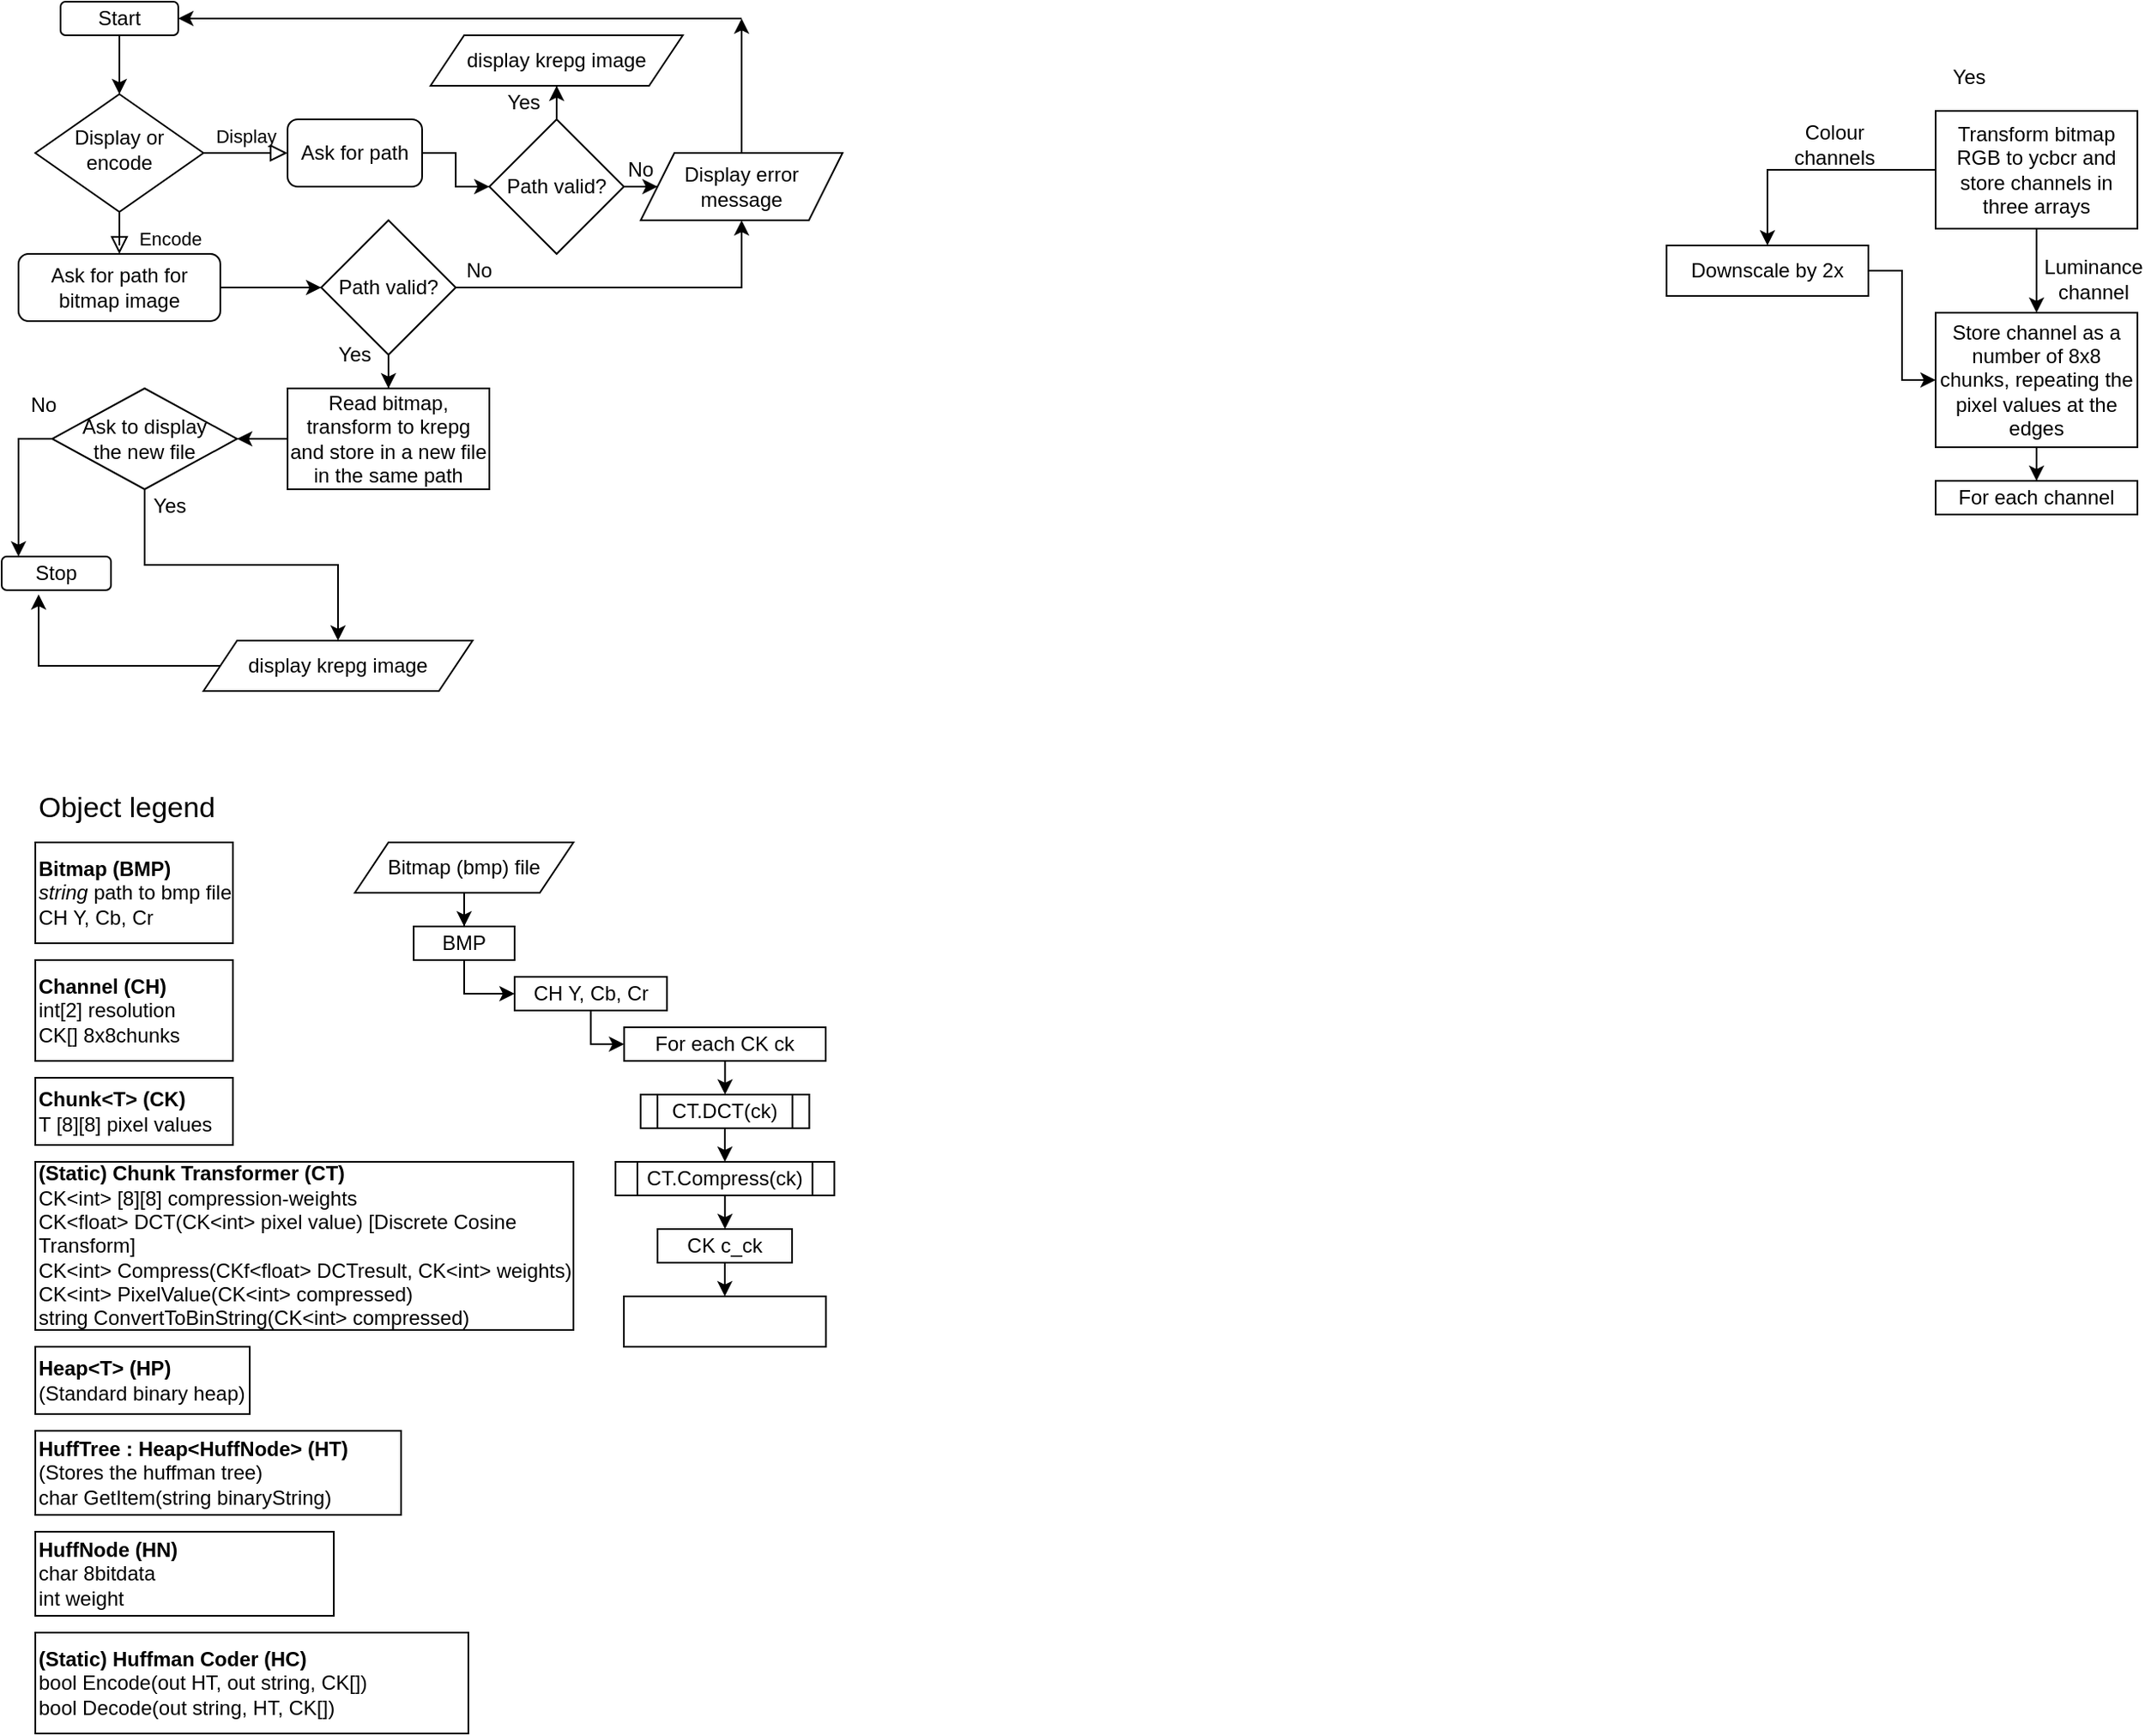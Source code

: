 <mxfile version="13.10.1" type="github">
  <diagram id="C5RBs43oDa-KdzZeNtuy" name="Page-1">
    <mxGraphModel dx="599" dy="339" grid="1" gridSize="10" guides="1" tooltips="1" connect="1" arrows="1" fold="1" page="1" pageScale="1" pageWidth="827" pageHeight="1169" math="0" shadow="0">
      <root>
        <mxCell id="WIyWlLk6GJQsqaUBKTNV-0" />
        <mxCell id="WIyWlLk6GJQsqaUBKTNV-1" parent="WIyWlLk6GJQsqaUBKTNV-0" />
        <mxCell id="HSl5Rxi-4seKUBoj1wkB-3" style="edgeStyle=orthogonalEdgeStyle;rounded=0;orthogonalLoop=1;jettySize=auto;html=1;exitX=0.5;exitY=1;exitDx=0;exitDy=0;entryX=0.5;entryY=0;entryDx=0;entryDy=0;" edge="1" parent="WIyWlLk6GJQsqaUBKTNV-1" source="WIyWlLk6GJQsqaUBKTNV-3" target="WIyWlLk6GJQsqaUBKTNV-6">
          <mxGeometry relative="1" as="geometry" />
        </mxCell>
        <mxCell id="WIyWlLk6GJQsqaUBKTNV-3" value="Start" style="rounded=1;whiteSpace=wrap;html=1;fontSize=12;glass=0;strokeWidth=1;shadow=0;" parent="WIyWlLk6GJQsqaUBKTNV-1" vertex="1">
          <mxGeometry x="45" y="30" width="70" height="20" as="geometry" />
        </mxCell>
        <mxCell id="WIyWlLk6GJQsqaUBKTNV-4" value="Encode" style="rounded=0;html=1;jettySize=auto;orthogonalLoop=1;fontSize=11;endArrow=block;endFill=0;endSize=8;strokeWidth=1;shadow=0;labelBackgroundColor=none;edgeStyle=orthogonalEdgeStyle;entryX=0.5;entryY=0;entryDx=0;entryDy=0;" parent="WIyWlLk6GJQsqaUBKTNV-1" source="WIyWlLk6GJQsqaUBKTNV-6" target="HSl5Rxi-4seKUBoj1wkB-18" edge="1">
          <mxGeometry x="0.667" y="30" relative="1" as="geometry">
            <mxPoint as="offset" />
            <mxPoint x="80" y="250" as="targetPoint" />
          </mxGeometry>
        </mxCell>
        <mxCell id="WIyWlLk6GJQsqaUBKTNV-5" value="Display" style="edgeStyle=orthogonalEdgeStyle;rounded=0;html=1;jettySize=auto;orthogonalLoop=1;fontSize=11;endArrow=block;endFill=0;endSize=8;strokeWidth=1;shadow=0;labelBackgroundColor=none;" parent="WIyWlLk6GJQsqaUBKTNV-1" source="WIyWlLk6GJQsqaUBKTNV-6" target="WIyWlLk6GJQsqaUBKTNV-7" edge="1">
          <mxGeometry y="10" relative="1" as="geometry">
            <mxPoint as="offset" />
          </mxGeometry>
        </mxCell>
        <mxCell id="WIyWlLk6GJQsqaUBKTNV-6" value="Display or encode" style="rhombus;whiteSpace=wrap;html=1;shadow=0;fontFamily=Helvetica;fontSize=12;align=center;strokeWidth=1;spacing=6;spacingTop=-4;" parent="WIyWlLk6GJQsqaUBKTNV-1" vertex="1">
          <mxGeometry x="30" y="85" width="100" height="70" as="geometry" />
        </mxCell>
        <mxCell id="HSl5Rxi-4seKUBoj1wkB-5" style="edgeStyle=orthogonalEdgeStyle;rounded=0;orthogonalLoop=1;jettySize=auto;html=1;exitX=1;exitY=0.5;exitDx=0;exitDy=0;entryX=0;entryY=0.5;entryDx=0;entryDy=0;" edge="1" parent="WIyWlLk6GJQsqaUBKTNV-1" source="WIyWlLk6GJQsqaUBKTNV-7" target="HSl5Rxi-4seKUBoj1wkB-4">
          <mxGeometry relative="1" as="geometry" />
        </mxCell>
        <mxCell id="WIyWlLk6GJQsqaUBKTNV-7" value="Ask for path" style="rounded=1;whiteSpace=wrap;html=1;fontSize=12;glass=0;strokeWidth=1;shadow=0;" parent="WIyWlLk6GJQsqaUBKTNV-1" vertex="1">
          <mxGeometry x="180" y="100" width="80" height="40" as="geometry" />
        </mxCell>
        <mxCell id="HSl5Rxi-4seKUBoj1wkB-10" value="" style="edgeStyle=orthogonalEdgeStyle;rounded=0;orthogonalLoop=1;jettySize=auto;html=1;" edge="1" parent="WIyWlLk6GJQsqaUBKTNV-1" source="HSl5Rxi-4seKUBoj1wkB-4" target="HSl5Rxi-4seKUBoj1wkB-9">
          <mxGeometry relative="1" as="geometry" />
        </mxCell>
        <mxCell id="HSl5Rxi-4seKUBoj1wkB-15" value="" style="edgeStyle=orthogonalEdgeStyle;rounded=0;orthogonalLoop=1;jettySize=auto;html=1;" edge="1" parent="WIyWlLk6GJQsqaUBKTNV-1" source="HSl5Rxi-4seKUBoj1wkB-4" target="HSl5Rxi-4seKUBoj1wkB-14">
          <mxGeometry relative="1" as="geometry" />
        </mxCell>
        <mxCell id="HSl5Rxi-4seKUBoj1wkB-4" value="Path valid?" style="rhombus;whiteSpace=wrap;html=1;" vertex="1" parent="WIyWlLk6GJQsqaUBKTNV-1">
          <mxGeometry x="300" y="100" width="80" height="80" as="geometry" />
        </mxCell>
        <mxCell id="HSl5Rxi-4seKUBoj1wkB-9" value="display krepg image&lt;br&gt;" style="shape=parallelogram;perimeter=parallelogramPerimeter;whiteSpace=wrap;html=1;fixedSize=1;" vertex="1" parent="WIyWlLk6GJQsqaUBKTNV-1">
          <mxGeometry x="265" y="50" width="150" height="30" as="geometry" />
        </mxCell>
        <mxCell id="HSl5Rxi-4seKUBoj1wkB-13" value="Yes&lt;br&gt;" style="text;html=1;align=center;verticalAlign=middle;resizable=0;points=[];autosize=1;" vertex="1" parent="WIyWlLk6GJQsqaUBKTNV-1">
          <mxGeometry x="300" y="80" width="40" height="20" as="geometry" />
        </mxCell>
        <mxCell id="HSl5Rxi-4seKUBoj1wkB-16" style="edgeStyle=orthogonalEdgeStyle;rounded=0;orthogonalLoop=1;jettySize=auto;html=1;" edge="1" parent="WIyWlLk6GJQsqaUBKTNV-1" source="HSl5Rxi-4seKUBoj1wkB-14">
          <mxGeometry relative="1" as="geometry">
            <mxPoint x="450" y="40" as="targetPoint" />
          </mxGeometry>
        </mxCell>
        <mxCell id="HSl5Rxi-4seKUBoj1wkB-14" value="Display error message" style="shape=parallelogram;perimeter=parallelogramPerimeter;whiteSpace=wrap;html=1;fixedSize=1;" vertex="1" parent="WIyWlLk6GJQsqaUBKTNV-1">
          <mxGeometry x="390" y="120" width="120" height="40" as="geometry" />
        </mxCell>
        <mxCell id="HSl5Rxi-4seKUBoj1wkB-17" value="" style="endArrow=classic;html=1;entryX=1;entryY=0.5;entryDx=0;entryDy=0;" edge="1" parent="WIyWlLk6GJQsqaUBKTNV-1" target="WIyWlLk6GJQsqaUBKTNV-3">
          <mxGeometry width="50" height="50" relative="1" as="geometry">
            <mxPoint x="450" y="40" as="sourcePoint" />
            <mxPoint x="430" y="110" as="targetPoint" />
          </mxGeometry>
        </mxCell>
        <mxCell id="HSl5Rxi-4seKUBoj1wkB-19" style="edgeStyle=orthogonalEdgeStyle;rounded=0;orthogonalLoop=1;jettySize=auto;html=1;entryX=0;entryY=0.5;entryDx=0;entryDy=0;" edge="1" parent="WIyWlLk6GJQsqaUBKTNV-1" source="HSl5Rxi-4seKUBoj1wkB-18" target="HSl5Rxi-4seKUBoj1wkB-20">
          <mxGeometry relative="1" as="geometry">
            <mxPoint x="180" y="280" as="targetPoint" />
          </mxGeometry>
        </mxCell>
        <mxCell id="HSl5Rxi-4seKUBoj1wkB-18" value="Ask for path for bitmap image" style="rounded=1;whiteSpace=wrap;html=1;" vertex="1" parent="WIyWlLk6GJQsqaUBKTNV-1">
          <mxGeometry x="20" y="180" width="120" height="40" as="geometry" />
        </mxCell>
        <mxCell id="HSl5Rxi-4seKUBoj1wkB-21" style="edgeStyle=orthogonalEdgeStyle;rounded=0;orthogonalLoop=1;jettySize=auto;html=1;entryX=0.5;entryY=1;entryDx=0;entryDy=0;" edge="1" parent="WIyWlLk6GJQsqaUBKTNV-1" source="HSl5Rxi-4seKUBoj1wkB-20" target="HSl5Rxi-4seKUBoj1wkB-14">
          <mxGeometry relative="1" as="geometry" />
        </mxCell>
        <mxCell id="HSl5Rxi-4seKUBoj1wkB-41" value="" style="edgeStyle=orthogonalEdgeStyle;rounded=0;orthogonalLoop=1;jettySize=auto;html=1;" edge="1" parent="WIyWlLk6GJQsqaUBKTNV-1" source="HSl5Rxi-4seKUBoj1wkB-20" target="HSl5Rxi-4seKUBoj1wkB-40">
          <mxGeometry relative="1" as="geometry" />
        </mxCell>
        <mxCell id="HSl5Rxi-4seKUBoj1wkB-20" value="Path valid?" style="rhombus;whiteSpace=wrap;html=1;" vertex="1" parent="WIyWlLk6GJQsqaUBKTNV-1">
          <mxGeometry x="200" y="160" width="80" height="80" as="geometry" />
        </mxCell>
        <mxCell id="HSl5Rxi-4seKUBoj1wkB-22" value="No" style="text;html=1;strokeColor=none;fillColor=none;align=center;verticalAlign=middle;whiteSpace=wrap;rounded=0;" vertex="1" parent="WIyWlLk6GJQsqaUBKTNV-1">
          <mxGeometry x="274" y="180" width="40" height="20" as="geometry" />
        </mxCell>
        <mxCell id="HSl5Rxi-4seKUBoj1wkB-23" value="Yes" style="text;html=1;strokeColor=none;fillColor=none;align=center;verticalAlign=middle;whiteSpace=wrap;rounded=0;" vertex="1" parent="WIyWlLk6GJQsqaUBKTNV-1">
          <mxGeometry x="1160" y="65" width="40" height="20" as="geometry" />
        </mxCell>
        <mxCell id="HSl5Rxi-4seKUBoj1wkB-27" style="edgeStyle=orthogonalEdgeStyle;rounded=0;orthogonalLoop=1;jettySize=auto;html=1;" edge="1" parent="WIyWlLk6GJQsqaUBKTNV-1" source="HSl5Rxi-4seKUBoj1wkB-26" target="HSl5Rxi-4seKUBoj1wkB-30">
          <mxGeometry relative="1" as="geometry">
            <mxPoint x="1060" y="175" as="targetPoint" />
            <Array as="points">
              <mxPoint x="1060" y="130" />
            </Array>
          </mxGeometry>
        </mxCell>
        <mxCell id="HSl5Rxi-4seKUBoj1wkB-28" style="edgeStyle=orthogonalEdgeStyle;rounded=0;orthogonalLoop=1;jettySize=auto;html=1;" edge="1" parent="WIyWlLk6GJQsqaUBKTNV-1" source="HSl5Rxi-4seKUBoj1wkB-26" target="HSl5Rxi-4seKUBoj1wkB-29">
          <mxGeometry relative="1" as="geometry">
            <mxPoint x="1220" y="215" as="targetPoint" />
          </mxGeometry>
        </mxCell>
        <mxCell id="HSl5Rxi-4seKUBoj1wkB-26" value="Transform bitmap RGB to ycbcr and store channels in three arrays" style="rounded=0;whiteSpace=wrap;html=1;" vertex="1" parent="WIyWlLk6GJQsqaUBKTNV-1">
          <mxGeometry x="1160" y="95" width="120" height="70" as="geometry" />
        </mxCell>
        <mxCell id="HSl5Rxi-4seKUBoj1wkB-38" style="edgeStyle=orthogonalEdgeStyle;rounded=0;orthogonalLoop=1;jettySize=auto;html=1;entryX=0.5;entryY=0;entryDx=0;entryDy=0;" edge="1" parent="WIyWlLk6GJQsqaUBKTNV-1" source="HSl5Rxi-4seKUBoj1wkB-29" target="HSl5Rxi-4seKUBoj1wkB-37">
          <mxGeometry relative="1" as="geometry" />
        </mxCell>
        <mxCell id="HSl5Rxi-4seKUBoj1wkB-29" value="Store channel as a number of 8x8 chunks, repeating the pixel values at the edges" style="rounded=0;whiteSpace=wrap;html=1;" vertex="1" parent="WIyWlLk6GJQsqaUBKTNV-1">
          <mxGeometry x="1160" y="215" width="120" height="80" as="geometry" />
        </mxCell>
        <mxCell id="HSl5Rxi-4seKUBoj1wkB-36" style="edgeStyle=orthogonalEdgeStyle;rounded=0;orthogonalLoop=1;jettySize=auto;html=1;entryX=0;entryY=0.5;entryDx=0;entryDy=0;" edge="1" parent="WIyWlLk6GJQsqaUBKTNV-1" source="HSl5Rxi-4seKUBoj1wkB-30" target="HSl5Rxi-4seKUBoj1wkB-29">
          <mxGeometry relative="1" as="geometry" />
        </mxCell>
        <mxCell id="HSl5Rxi-4seKUBoj1wkB-30" value="Downscale by 2x" style="rounded=0;whiteSpace=wrap;html=1;" vertex="1" parent="WIyWlLk6GJQsqaUBKTNV-1">
          <mxGeometry x="1000" y="175" width="120" height="30" as="geometry" />
        </mxCell>
        <mxCell id="HSl5Rxi-4seKUBoj1wkB-31" value="Luminance channel" style="text;html=1;strokeColor=none;fillColor=none;align=center;verticalAlign=middle;whiteSpace=wrap;rounded=0;" vertex="1" parent="WIyWlLk6GJQsqaUBKTNV-1">
          <mxGeometry x="1234" y="185" width="40" height="20" as="geometry" />
        </mxCell>
        <mxCell id="HSl5Rxi-4seKUBoj1wkB-32" value="Colour channels" style="text;html=1;strokeColor=none;fillColor=none;align=center;verticalAlign=middle;whiteSpace=wrap;rounded=0;" vertex="1" parent="WIyWlLk6GJQsqaUBKTNV-1">
          <mxGeometry x="1080" y="105" width="40" height="20" as="geometry" />
        </mxCell>
        <mxCell id="HSl5Rxi-4seKUBoj1wkB-37" value="For each channel" style="rounded=0;whiteSpace=wrap;html=1;" vertex="1" parent="WIyWlLk6GJQsqaUBKTNV-1">
          <mxGeometry x="1160" y="315" width="120" height="20" as="geometry" />
        </mxCell>
        <mxCell id="HSl5Rxi-4seKUBoj1wkB-50" style="edgeStyle=orthogonalEdgeStyle;rounded=0;orthogonalLoop=1;jettySize=auto;html=1;entryX=1;entryY=0.5;entryDx=0;entryDy=0;" edge="1" parent="WIyWlLk6GJQsqaUBKTNV-1" source="HSl5Rxi-4seKUBoj1wkB-40" target="HSl5Rxi-4seKUBoj1wkB-44">
          <mxGeometry relative="1" as="geometry" />
        </mxCell>
        <mxCell id="HSl5Rxi-4seKUBoj1wkB-40" value="Read bitmap, transform to krepg and store in a new file in the same path&lt;br&gt;" style="whiteSpace=wrap;html=1;" vertex="1" parent="WIyWlLk6GJQsqaUBKTNV-1">
          <mxGeometry x="180" y="260" width="120" height="60" as="geometry" />
        </mxCell>
        <mxCell id="HSl5Rxi-4seKUBoj1wkB-52" style="edgeStyle=orthogonalEdgeStyle;rounded=0;orthogonalLoop=1;jettySize=auto;html=1;" edge="1" parent="WIyWlLk6GJQsqaUBKTNV-1" source="HSl5Rxi-4seKUBoj1wkB-44">
          <mxGeometry relative="1" as="geometry">
            <mxPoint x="20" y="360" as="targetPoint" />
          </mxGeometry>
        </mxCell>
        <mxCell id="HSl5Rxi-4seKUBoj1wkB-57" style="edgeStyle=orthogonalEdgeStyle;rounded=0;orthogonalLoop=1;jettySize=auto;html=1;" edge="1" parent="WIyWlLk6GJQsqaUBKTNV-1" source="HSl5Rxi-4seKUBoj1wkB-44" target="HSl5Rxi-4seKUBoj1wkB-54">
          <mxGeometry relative="1" as="geometry" />
        </mxCell>
        <mxCell id="HSl5Rxi-4seKUBoj1wkB-44" value="Ask to display&lt;br&gt;the new file" style="rhombus;whiteSpace=wrap;html=1;" vertex="1" parent="WIyWlLk6GJQsqaUBKTNV-1">
          <mxGeometry x="40" y="260" width="110" height="60" as="geometry" />
        </mxCell>
        <mxCell id="HSl5Rxi-4seKUBoj1wkB-48" value="Stop&lt;br&gt;" style="rounded=1;whiteSpace=wrap;html=1;" vertex="1" parent="WIyWlLk6GJQsqaUBKTNV-1">
          <mxGeometry x="10" y="360" width="65" height="20" as="geometry" />
        </mxCell>
        <mxCell id="HSl5Rxi-4seKUBoj1wkB-49" value="No&lt;br&gt;" style="text;html=1;strokeColor=none;fillColor=none;align=center;verticalAlign=middle;whiteSpace=wrap;rounded=0;" vertex="1" parent="WIyWlLk6GJQsqaUBKTNV-1">
          <mxGeometry x="15" y="260" width="40" height="20" as="geometry" />
        </mxCell>
        <mxCell id="HSl5Rxi-4seKUBoj1wkB-62" style="edgeStyle=orthogonalEdgeStyle;rounded=0;orthogonalLoop=1;jettySize=auto;html=1;entryX=0.338;entryY=1.125;entryDx=0;entryDy=0;entryPerimeter=0;" edge="1" parent="WIyWlLk6GJQsqaUBKTNV-1" source="HSl5Rxi-4seKUBoj1wkB-54" target="HSl5Rxi-4seKUBoj1wkB-48">
          <mxGeometry relative="1" as="geometry" />
        </mxCell>
        <mxCell id="HSl5Rxi-4seKUBoj1wkB-54" value="&lt;span&gt;display krepg image&lt;/span&gt;" style="shape=parallelogram;perimeter=parallelogramPerimeter;whiteSpace=wrap;html=1;fixedSize=1;" vertex="1" parent="WIyWlLk6GJQsqaUBKTNV-1">
          <mxGeometry x="130" y="410" width="160" height="30" as="geometry" />
        </mxCell>
        <mxCell id="HSl5Rxi-4seKUBoj1wkB-58" value="Yes" style="text;html=1;strokeColor=none;fillColor=none;align=center;verticalAlign=middle;whiteSpace=wrap;rounded=0;" vertex="1" parent="WIyWlLk6GJQsqaUBKTNV-1">
          <mxGeometry x="200" y="230" width="40" height="20" as="geometry" />
        </mxCell>
        <mxCell id="HSl5Rxi-4seKUBoj1wkB-59" value="Yes" style="text;html=1;strokeColor=none;fillColor=none;align=center;verticalAlign=middle;whiteSpace=wrap;rounded=0;" vertex="1" parent="WIyWlLk6GJQsqaUBKTNV-1">
          <mxGeometry x="90" y="320" width="40" height="20" as="geometry" />
        </mxCell>
        <mxCell id="HSl5Rxi-4seKUBoj1wkB-60" value="No" style="text;html=1;strokeColor=none;fillColor=none;align=center;verticalAlign=middle;whiteSpace=wrap;rounded=0;" vertex="1" parent="WIyWlLk6GJQsqaUBKTNV-1">
          <mxGeometry x="370" y="120" width="40" height="20" as="geometry" />
        </mxCell>
        <mxCell id="HSl5Rxi-4seKUBoj1wkB-64" value="&lt;font style=&quot;font-size: 17px&quot;&gt;Object legend&lt;/font&gt;" style="text;html=1;strokeColor=none;fillColor=none;align=left;verticalAlign=middle;whiteSpace=wrap;rounded=0;" vertex="1" parent="WIyWlLk6GJQsqaUBKTNV-1">
          <mxGeometry x="30" y="500" width="200" height="20" as="geometry" />
        </mxCell>
        <mxCell id="HSl5Rxi-4seKUBoj1wkB-65" value="&lt;b&gt;Bitmap (BMP)&lt;/b&gt;&lt;br&gt;&lt;i&gt;string &lt;/i&gt;path to bmp file&lt;br&gt;CH Y, Cb, Cr" style="rounded=0;whiteSpace=wrap;html=1;align=left;" vertex="1" parent="WIyWlLk6GJQsqaUBKTNV-1">
          <mxGeometry x="30" y="530" width="117.5" height="60" as="geometry" />
        </mxCell>
        <mxCell id="HSl5Rxi-4seKUBoj1wkB-66" value="&lt;b&gt;Channel (CH)&lt;br&gt;&lt;/b&gt;int[2] resolution&lt;br&gt;CK[] 8x8chunks" style="rounded=0;whiteSpace=wrap;html=1;align=left;" vertex="1" parent="WIyWlLk6GJQsqaUBKTNV-1">
          <mxGeometry x="30" y="600" width="117.5" height="60" as="geometry" />
        </mxCell>
        <mxCell id="HSl5Rxi-4seKUBoj1wkB-67" value="&lt;b&gt;Chunk&amp;lt;T&amp;gt; (CK)&lt;/b&gt;&lt;br&gt;T [8][8] pixel values" style="rounded=0;whiteSpace=wrap;html=1;align=left;" vertex="1" parent="WIyWlLk6GJQsqaUBKTNV-1">
          <mxGeometry x="30" y="670" width="117.5" height="40" as="geometry" />
        </mxCell>
        <mxCell id="HSl5Rxi-4seKUBoj1wkB-68" value="&lt;b&gt;(Static) Chunk Transformer (CT)&lt;/b&gt;&lt;br&gt;CK&amp;lt;int&amp;gt; [8][8] compression-weights&lt;br&gt;CK&amp;lt;float&amp;gt; DCT(CK&amp;lt;int&amp;gt; pixel value) [Discrete Cosine Transform]&lt;br&gt;CK&amp;lt;int&amp;gt; Compress(CKf&amp;lt;float&amp;gt; DCTresult, CK&amp;lt;int&amp;gt; weights)&lt;br&gt;CK&amp;lt;int&amp;gt; PixelValue(CK&amp;lt;int&amp;gt; compressed)&lt;br&gt;string ConvertToBinString(CK&amp;lt;int&amp;gt; compressed)" style="rounded=0;whiteSpace=wrap;html=1;align=left;" vertex="1" parent="WIyWlLk6GJQsqaUBKTNV-1">
          <mxGeometry x="30" y="720" width="320" height="100" as="geometry" />
        </mxCell>
        <mxCell id="HSl5Rxi-4seKUBoj1wkB-70" value="&lt;b&gt;Heap&amp;lt;T&amp;gt; (HP)&lt;/b&gt;&lt;br&gt;(Standard binary heap)" style="rounded=0;whiteSpace=wrap;html=1;align=left;" vertex="1" parent="WIyWlLk6GJQsqaUBKTNV-1">
          <mxGeometry x="30" y="830" width="127.5" height="40" as="geometry" />
        </mxCell>
        <mxCell id="HSl5Rxi-4seKUBoj1wkB-71" value="&lt;b&gt;HuffTree : Heap&amp;lt;HuffNode&amp;gt; (HT)&lt;/b&gt;&lt;br&gt;(Stores the huffman tree)&lt;br&gt;char GetItem(string binaryString)" style="rounded=0;whiteSpace=wrap;html=1;align=left;" vertex="1" parent="WIyWlLk6GJQsqaUBKTNV-1">
          <mxGeometry x="30" y="880" width="217.5" height="50" as="geometry" />
        </mxCell>
        <mxCell id="HSl5Rxi-4seKUBoj1wkB-73" value="&lt;b&gt;HuffNode (HN)&lt;/b&gt;&lt;br&gt;char 8bitdata&lt;br&gt;int weight" style="rounded=0;whiteSpace=wrap;html=1;align=left;" vertex="1" parent="WIyWlLk6GJQsqaUBKTNV-1">
          <mxGeometry x="30" y="940" width="177.5" height="50" as="geometry" />
        </mxCell>
        <mxCell id="HSl5Rxi-4seKUBoj1wkB-74" value="&lt;b&gt;(Static) Huffman Coder (HC)&lt;/b&gt;&lt;br&gt;bool Encode(out HT, out string, CK[])&lt;br&gt;bool Decode(out string, HT, CK[])" style="rounded=0;whiteSpace=wrap;html=1;align=left;" vertex="1" parent="WIyWlLk6GJQsqaUBKTNV-1">
          <mxGeometry x="30" y="1000" width="257.5" height="60" as="geometry" />
        </mxCell>
        <mxCell id="HSl5Rxi-4seKUBoj1wkB-81" value="" style="edgeStyle=orthogonalEdgeStyle;rounded=0;orthogonalLoop=1;jettySize=auto;html=1;entryX=0.5;entryY=0;entryDx=0;entryDy=0;" edge="1" parent="WIyWlLk6GJQsqaUBKTNV-1" source="HSl5Rxi-4seKUBoj1wkB-76" target="HSl5Rxi-4seKUBoj1wkB-89">
          <mxGeometry relative="1" as="geometry">
            <mxPoint x="280" y="575" as="targetPoint" />
          </mxGeometry>
        </mxCell>
        <mxCell id="HSl5Rxi-4seKUBoj1wkB-76" value="Bitmap (bmp) file" style="shape=parallelogram;perimeter=parallelogramPerimeter;whiteSpace=wrap;html=1;fixedSize=1;size=20;" vertex="1" parent="WIyWlLk6GJQsqaUBKTNV-1">
          <mxGeometry x="220" y="530" width="130" height="30" as="geometry" />
        </mxCell>
        <mxCell id="HSl5Rxi-4seKUBoj1wkB-105" style="edgeStyle=orthogonalEdgeStyle;rounded=0;orthogonalLoop=1;jettySize=auto;html=1;entryX=0;entryY=0.5;entryDx=0;entryDy=0;" edge="1" parent="WIyWlLk6GJQsqaUBKTNV-1" source="HSl5Rxi-4seKUBoj1wkB-89" target="HSl5Rxi-4seKUBoj1wkB-91">
          <mxGeometry relative="1" as="geometry" />
        </mxCell>
        <mxCell id="HSl5Rxi-4seKUBoj1wkB-89" value="BMP" style="rounded=0;whiteSpace=wrap;html=1;" vertex="1" parent="WIyWlLk6GJQsqaUBKTNV-1">
          <mxGeometry x="255" y="580" width="60" height="20" as="geometry" />
        </mxCell>
        <mxCell id="HSl5Rxi-4seKUBoj1wkB-106" style="edgeStyle=orthogonalEdgeStyle;rounded=0;orthogonalLoop=1;jettySize=auto;html=1;entryX=0;entryY=0.5;entryDx=0;entryDy=0;" edge="1" parent="WIyWlLk6GJQsqaUBKTNV-1" source="HSl5Rxi-4seKUBoj1wkB-91" target="HSl5Rxi-4seKUBoj1wkB-96">
          <mxGeometry relative="1" as="geometry" />
        </mxCell>
        <mxCell id="HSl5Rxi-4seKUBoj1wkB-91" value="CH Y, Cb, Cr" style="whiteSpace=wrap;html=1;rounded=0;" vertex="1" parent="WIyWlLk6GJQsqaUBKTNV-1">
          <mxGeometry x="315" y="610" width="90.62" height="20" as="geometry" />
        </mxCell>
        <mxCell id="HSl5Rxi-4seKUBoj1wkB-104" style="edgeStyle=orthogonalEdgeStyle;rounded=0;orthogonalLoop=1;jettySize=auto;html=1;entryX=0.5;entryY=0;entryDx=0;entryDy=0;" edge="1" parent="WIyWlLk6GJQsqaUBKTNV-1" source="HSl5Rxi-4seKUBoj1wkB-96" target="HSl5Rxi-4seKUBoj1wkB-98">
          <mxGeometry relative="1" as="geometry" />
        </mxCell>
        <mxCell id="HSl5Rxi-4seKUBoj1wkB-96" value="For each CK ck" style="whiteSpace=wrap;html=1;rounded=0;" vertex="1" parent="WIyWlLk6GJQsqaUBKTNV-1">
          <mxGeometry x="380.15" y="640" width="119.85" height="20" as="geometry" />
        </mxCell>
        <mxCell id="HSl5Rxi-4seKUBoj1wkB-101" style="edgeStyle=orthogonalEdgeStyle;rounded=0;orthogonalLoop=1;jettySize=auto;html=1;" edge="1" parent="WIyWlLk6GJQsqaUBKTNV-1" source="HSl5Rxi-4seKUBoj1wkB-98" target="HSl5Rxi-4seKUBoj1wkB-100">
          <mxGeometry relative="1" as="geometry" />
        </mxCell>
        <mxCell id="HSl5Rxi-4seKUBoj1wkB-98" value="CT.DCT(ck)" style="shape=process;whiteSpace=wrap;html=1;backgroundOutline=1;rounded=0;" vertex="1" parent="WIyWlLk6GJQsqaUBKTNV-1">
          <mxGeometry x="389.92" y="680" width="100.31" height="20" as="geometry" />
        </mxCell>
        <mxCell id="HSl5Rxi-4seKUBoj1wkB-108" style="edgeStyle=orthogonalEdgeStyle;rounded=0;orthogonalLoop=1;jettySize=auto;html=1;entryX=0.5;entryY=0;entryDx=0;entryDy=0;" edge="1" parent="WIyWlLk6GJQsqaUBKTNV-1" source="HSl5Rxi-4seKUBoj1wkB-100">
          <mxGeometry relative="1" as="geometry">
            <mxPoint x="440.075" y="760" as="targetPoint" />
          </mxGeometry>
        </mxCell>
        <mxCell id="HSl5Rxi-4seKUBoj1wkB-100" value="CT.Compress(ck)" style="shape=process;whiteSpace=wrap;html=1;backgroundOutline=1;rounded=0;" vertex="1" parent="WIyWlLk6GJQsqaUBKTNV-1">
          <mxGeometry x="375" y="720" width="130.15" height="20" as="geometry" />
        </mxCell>
        <mxCell id="HSl5Rxi-4seKUBoj1wkB-112" value="" style="edgeStyle=orthogonalEdgeStyle;rounded=0;orthogonalLoop=1;jettySize=auto;html=1;" edge="1" parent="WIyWlLk6GJQsqaUBKTNV-1" source="HSl5Rxi-4seKUBoj1wkB-109" target="HSl5Rxi-4seKUBoj1wkB-111">
          <mxGeometry relative="1" as="geometry" />
        </mxCell>
        <mxCell id="HSl5Rxi-4seKUBoj1wkB-109" value="CK c_ck" style="rounded=0;whiteSpace=wrap;html=1;" vertex="1" parent="WIyWlLk6GJQsqaUBKTNV-1">
          <mxGeometry x="400" y="760" width="80" height="20" as="geometry" />
        </mxCell>
        <mxCell id="HSl5Rxi-4seKUBoj1wkB-111" value="" style="whiteSpace=wrap;html=1;rounded=0;" vertex="1" parent="WIyWlLk6GJQsqaUBKTNV-1">
          <mxGeometry x="380" y="800" width="120.15" height="30" as="geometry" />
        </mxCell>
      </root>
    </mxGraphModel>
  </diagram>
</mxfile>
